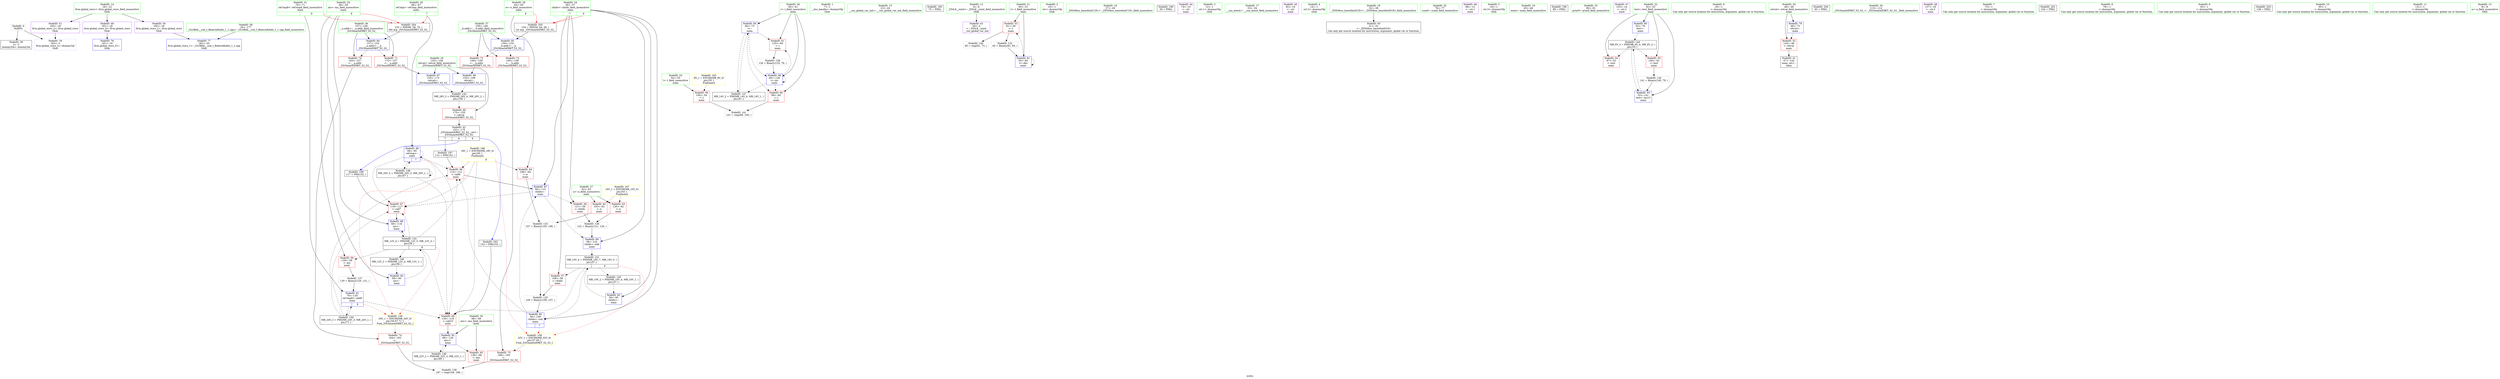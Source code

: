 digraph "SVFG" {
	label="SVFG";

	Node0x55ee76f16440 [shape=record,color=grey,label="{NodeID: 0\nNullPtr}"];
	Node0x55ee76f16440 -> Node0x55ee76f2e300[style=solid];
	Node0x55ee76f16440 -> Node0x55ee76f31420[style=solid];
	Node0x55ee76f2eb80 [shape=record,color=blue,label="{NodeID: 97\n155\<--172\nretval\<--\n_ZSt3maxIxERKT_S2_S2_\n}"];
	Node0x55ee76f2eb80 -> Node0x55ee76f3aa40[style=dashed];
	Node0x55ee76f2ccd0 [shape=record,color=green,label="{NodeID: 14\n18\<--22\nllvm.global_ctors\<--llvm.global_ctors_field_insensitive\nGlob }"];
	Node0x55ee76f2ccd0 -> Node0x55ee76f2fba0[style=solid];
	Node0x55ee76f2ccd0 -> Node0x55ee76f2fca0[style=solid];
	Node0x55ee76f2ccd0 -> Node0x55ee76f2fda0[style=solid];
	Node0x55ee76f2d950 [shape=record,color=green,label="{NodeID: 28\n64\<--65\ne\<--e_field_insensitive\nmain\n|{|<s1>8}}"];
	Node0x55ee76f2d950 -> Node0x55ee76f30860[style=solid];
	Node0x55ee76f2d950:s1 -> Node0x55ee76f4d570[style=solid,color=red];
	Node0x55ee76f2e5d0 [shape=record,color=black,label="{NodeID: 42\n152\<--175\n_ZSt3maxIxERKT_S2_S2__ret\<--\n_ZSt3maxIxERKT_S2_S2_\n|{<s0>7|<s1>8|<s2>9}}"];
	Node0x55ee76f2e5d0:s0 -> Node0x55ee76f4ca60[style=solid,color=blue];
	Node0x55ee76f2e5d0:s1 -> Node0x55ee76f4cc50[style=solid,color=blue];
	Node0x55ee76f2e5d0:s2 -> Node0x55ee76f4cfc0[style=solid,color=blue];
	Node0x55ee76f35680 [shape=record,color=grey,label="{NodeID: 139\n167 = cmp(164, 166, )\n}"];
	Node0x55ee76f301e0 [shape=record,color=red,label="{NodeID: 56\n100\<--54\n\<--l\nmain\n}"];
	Node0x55ee76f301e0 -> Node0x55ee76f2f300[style=solid];
	Node0x55ee76f30d40 [shape=record,color=red,label="{NodeID: 70\n163\<--157\n\<--__a.addr\n_ZSt3maxIxERKT_S2_S2_\n}"];
	Node0x55ee76f30d40 -> Node0x55ee76f31080[style=solid];
	Node0x55ee76f40030 [shape=record,color=yellow,style=double,label="{NodeID: 167\n16V_1 = ENCHI(MR_16V_0)\npts\{63 \}\nFun[main]}"];
	Node0x55ee76f40030 -> Node0x55ee76f306c0[style=dashed];
	Node0x55ee76f40030 -> Node0x55ee76f30790[style=dashed];
	Node0x55ee76f31930 [shape=record,color=blue,label="{NodeID: 84\n60\<--73\ni\<--\nmain\n}"];
	Node0x55ee76f31930 -> Node0x55ee76f30520[style=dashed];
	Node0x55ee76f31930 -> Node0x55ee76f305f0[style=dashed];
	Node0x55ee76f31930 -> Node0x55ee76f31e10[style=dashed];
	Node0x55ee76f31930 -> Node0x55ee76f3c340[style=dashed];
	Node0x55ee76f16590 [shape=record,color=green,label="{NodeID: 1\n7\<--1\n__dso_handle\<--dummyObj\nGlob }"];
	Node0x55ee76f2cdd0 [shape=record,color=green,label="{NodeID: 15\n23\<--24\n__cxx_global_var_init\<--__cxx_global_var_init_field_insensitive\n}"];
	Node0x55ee76d82230 [shape=record,color=black,label="{NodeID: 195\n75 = PHI()\n}"];
	Node0x55ee76f2da20 [shape=record,color=green,label="{NodeID: 29\n66\<--67\nref.tmp\<--ref.tmp_field_insensitive\nmain\n|{|<s1>7}}"];
	Node0x55ee76f2da20 -> Node0x55ee76f31ad0[style=solid];
	Node0x55ee76f2da20:s1 -> Node0x55ee76f4d260[style=solid,color=red];
	Node0x55ee76f2e6a0 [shape=record,color=purple,label="{NodeID: 43\n29\<--4\n\<--_ZStL8__ioinit\n__cxx_global_var_init\n}"];
	Node0x55ee76f35800 [shape=record,color=grey,label="{NodeID: 140\n85 = cmp(81, 73, )\n}"];
	Node0x55ee76f302b0 [shape=record,color=red,label="{NodeID: 57\n108\<--56\n\<--childs\nmain\n}"];
	Node0x55ee76f302b0 -> Node0x55ee76f35080[style=solid];
	Node0x55ee76f30e10 [shape=record,color=red,label="{NodeID: 71\n172\<--157\n\<--__a.addr\n_ZSt3maxIxERKT_S2_S2_\n}"];
	Node0x55ee76f30e10 -> Node0x55ee76f2eb80[style=solid];
	Node0x55ee76f40110 [shape=record,color=yellow,style=double,label="{NodeID: 168\n18V_1 = ENCHI(MR_18V_0)\npts\{65 \}\nFun[main]|{|<s4>8}}"];
	Node0x55ee76f40110 -> Node0x55ee76f30860[style=dashed];
	Node0x55ee76f40110 -> Node0x55ee76f30a00[style=dashed];
	Node0x55ee76f40110 -> Node0x55ee76f30ad0[style=dashed];
	Node0x55ee76f40110 -> Node0x55ee76f30ba0[style=dashed];
	Node0x55ee76f40110:s4 -> Node0x55ee76f3f820[style=dashed,color=red];
	Node0x55ee76f31a00 [shape=record,color=blue,label="{NodeID: 85\n56\<--109\nchilds\<--sub\nmain\n|{|<s2>7}}"];
	Node0x55ee76f31a00 -> Node0x55ee76f30a00[style=dashed];
	Node0x55ee76f31a00 -> Node0x55ee76f31ba0[style=dashed];
	Node0x55ee76f31a00:s2 -> Node0x55ee76f3f820[style=dashed,color=red];
	Node0x55ee76f2bd10 [shape=record,color=green,label="{NodeID: 2\n10\<--1\n.str\<--dummyObj\nGlob }"];
	Node0x55ee76f2ced0 [shape=record,color=green,label="{NodeID: 16\n27\<--28\n_ZNSt8ios_base4InitC1Ev\<--_ZNSt8ios_base4InitC1Ev_field_insensitive\n}"];
	Node0x55ee76f4c960 [shape=record,color=black,label="{NodeID: 196\n30 = PHI()\n}"];
	Node0x55ee76f2daf0 [shape=record,color=green,label="{NodeID: 30\n68\<--69\nans\<--ans_field_insensitive\nmain\n}"];
	Node0x55ee76f2daf0 -> Node0x55ee76f30930[style=solid];
	Node0x55ee76f2daf0 -> Node0x55ee76f31fb0[style=solid];
	Node0x55ee76f2e770 [shape=record,color=purple,label="{NodeID: 44\n74\<--10\n\<--.str\nmain\n}"];
	Node0x55ee76f2f300 [shape=record,color=grey,label="{NodeID: 141\n101 = cmp(99, 100, )\n}"];
	Node0x55ee76f30380 [shape=record,color=red,label="{NodeID: 58\n121\<--56\n\<--childs\nmain\n}"];
	Node0x55ee76f30380 -> Node0x55ee76f35200[style=solid];
	Node0x55ee76f30ee0 [shape=record,color=red,label="{NodeID: 72\n165\<--159\n\<--__b.addr\n_ZSt3maxIxERKT_S2_S2_\n}"];
	Node0x55ee76f30ee0 -> Node0x55ee76f31150[style=solid];
	Node0x55ee76f31ad0 [shape=record,color=blue,label="{NodeID: 86\n66\<--95\nref.tmp\<--\nmain\n|{|<s5>7}}"];
	Node0x55ee76f31ad0 -> Node0x55ee76f30a00[style=dashed];
	Node0x55ee76f31ad0 -> Node0x55ee76f30ad0[style=dashed];
	Node0x55ee76f31ad0 -> Node0x55ee76f30ba0[style=dashed];
	Node0x55ee76f31ad0 -> Node0x55ee76f31ad0[style=dashed];
	Node0x55ee76f31ad0 -> Node0x55ee76f3c840[style=dashed];
	Node0x55ee76f31ad0:s5 -> Node0x55ee76f3f900[style=dashed,color=red];
	Node0x55ee76f2bda0 [shape=record,color=green,label="{NodeID: 3\n12\<--1\n.str.1\<--dummyObj\nGlob }"];
	Node0x55ee76f2cfd0 [shape=record,color=green,label="{NodeID: 17\n33\<--34\n__cxa_atexit\<--__cxa_atexit_field_insensitive\n}"];
	Node0x55ee76f4ca60 [shape=record,color=black,label="{NodeID: 197\n112 = PHI(152, )\n}"];
	Node0x55ee76f4ca60 -> Node0x55ee76f30a00[style=solid];
	Node0x55ee76f2dbc0 [shape=record,color=green,label="{NodeID: 31\n70\<--71\nref.tmp8\<--ref.tmp8_field_insensitive\nmain\n|{|<s1>9}}"];
	Node0x55ee76f2dbc0 -> Node0x55ee76f31ee0[style=solid];
	Node0x55ee76f2dbc0:s1 -> Node0x55ee76f4d260[style=solid,color=red];
	Node0x55ee76f2e840 [shape=record,color=purple,label="{NodeID: 45\n92\<--10\n\<--.str\nmain\n}"];
	Node0x55ee76f3aa40 [shape=record,color=black,label="{NodeID: 142\nMR_26V_3 = PHI(MR_26V_4, MR_26V_2, )\npts\{156 \}\n}"];
	Node0x55ee76f3aa40 -> Node0x55ee76f30c70[style=dashed];
	Node0x55ee76f30450 [shape=record,color=red,label="{NodeID: 59\n129\<--58\n\<--mx\nmain\n}"];
	Node0x55ee76f30450 -> Node0x55ee76f35380[style=solid];
	Node0x55ee76f30fb0 [shape=record,color=red,label="{NodeID: 73\n169\<--159\n\<--__b.addr\n_ZSt3maxIxERKT_S2_S2_\n}"];
	Node0x55ee76f30fb0 -> Node0x55ee76f2eab0[style=solid];
	Node0x55ee76f31ba0 [shape=record,color=blue,label="{NodeID: 87\n56\<--115\nchilds\<--\nmain\n}"];
	Node0x55ee76f31ba0 -> Node0x55ee76f30380[style=dashed];
	Node0x55ee76f31ba0 -> Node0x55ee76f30ad0[style=dashed];
	Node0x55ee76f31ba0 -> Node0x55ee76f31d40[style=dashed];
	Node0x55ee76f2be30 [shape=record,color=green,label="{NodeID: 4\n14\<--1\n.str.2\<--dummyObj\nGlob }"];
	Node0x55ee76f2d0d0 [shape=record,color=green,label="{NodeID: 18\n32\<--38\n_ZNSt8ios_base4InitD1Ev\<--_ZNSt8ios_base4InitD1Ev_field_insensitive\n}"];
	Node0x55ee76f2d0d0 -> Node0x55ee76f2e400[style=solid];
	Node0x55ee76f4cc50 [shape=record,color=black,label="{NodeID: 198\n117 = PHI(152, )\n}"];
	Node0x55ee76f4cc50 -> Node0x55ee76f30ad0[style=solid];
	Node0x55ee76f2dc90 [shape=record,color=green,label="{NodeID: 32\n76\<--77\nscanf\<--scanf_field_insensitive\n}"];
	Node0x55ee76f2e910 [shape=record,color=purple,label="{NodeID: 46\n88\<--12\n\<--.str.1\nmain\n}"];
	Node0x55ee76f30520 [shape=record,color=red,label="{NodeID: 60\n99\<--60\n\<--i\nmain\n}"];
	Node0x55ee76f30520 -> Node0x55ee76f2f300[style=solid];
	Node0x55ee76f31080 [shape=record,color=red,label="{NodeID: 74\n164\<--163\n\<--\n_ZSt3maxIxERKT_S2_S2_\n}"];
	Node0x55ee76f31080 -> Node0x55ee76f35680[style=solid];
	Node0x55ee76f31c70 [shape=record,color=blue,label="{NodeID: 88\n58\<--118\nmx\<--\nmain\n}"];
	Node0x55ee76f31c70 -> Node0x55ee76f3dc40[style=dashed];
	Node0x55ee76f2bec0 [shape=record,color=green,label="{NodeID: 5\n16\<--1\n.str.3\<--dummyObj\nGlob }"];
	Node0x55ee76f2d1d0 [shape=record,color=green,label="{NodeID: 19\n45\<--46\nmain\<--main_field_insensitive\n}"];
	Node0x55ee76f4cd50 [shape=record,color=black,label="{NodeID: 199\n89 = PHI()\n}"];
	Node0x55ee76f2dd90 [shape=record,color=green,label="{NodeID: 33\n90\<--91\nprintf\<--printf_field_insensitive\n}"];
	Node0x55ee76f2e9e0 [shape=record,color=purple,label="{NodeID: 47\n103\<--14\n\<--.str.2\nmain\n}"];
	Node0x55ee76f3b440 [shape=record,color=black,label="{NodeID: 144\nMR_6V_3 = PHI(MR_6V_4, MR_6V_2, )\npts\{53 \}\n}"];
	Node0x55ee76f3b440 -> Node0x55ee76f30040[style=dashed];
	Node0x55ee76f3b440 -> Node0x55ee76f30110[style=dashed];
	Node0x55ee76f3b440 -> Node0x55ee76f32080[style=dashed];
	Node0x55ee76f305f0 [shape=record,color=red,label="{NodeID: 61\n125\<--60\n\<--i\nmain\n}"];
	Node0x55ee76f305f0 -> Node0x55ee76f35500[style=solid];
	Node0x55ee76f3f820 [shape=record,color=yellow,style=double,label="{NodeID: 158\n32V_1 = ENCHI(MR_32V_0)\npts\{57 65 \}\nFun[_ZSt3maxIxERKT_S2_S2_]}"];
	Node0x55ee76f3f820 -> Node0x55ee76f31150[style=dashed];
	Node0x55ee76f31150 [shape=record,color=red,label="{NodeID: 75\n166\<--165\n\<--\n_ZSt3maxIxERKT_S2_S2_\n}"];
	Node0x55ee76f31150 -> Node0x55ee76f35680[style=solid];
	Node0x55ee76f31d40 [shape=record,color=blue,label="{NodeID: 89\n56\<--122\nchilds\<--add\nmain\n}"];
	Node0x55ee76f31d40 -> Node0x55ee76f3d740[style=dashed];
	Node0x55ee76f2c7b0 [shape=record,color=green,label="{NodeID: 6\n19\<--1\n\<--dummyObj\nCan only get source location for instruction, argument, global var or function.}"];
	Node0x55ee76f2d2d0 [shape=record,color=green,label="{NodeID: 20\n48\<--49\nretval\<--retval_field_insensitive\nmain\n}"];
	Node0x55ee76f2d2d0 -> Node0x55ee76f2fea0[style=solid];
	Node0x55ee76f2d2d0 -> Node0x55ee76f31520[style=solid];
	Node0x55ee76f4ce20 [shape=record,color=black,label="{NodeID: 200\n93 = PHI()\n}"];
	Node0x55ee76f2de90 [shape=record,color=green,label="{NodeID: 34\n113\<--114\n_ZSt3maxIxERKT_S2_S2_\<--_ZSt3maxIxERKT_S2_S2__field_insensitive\n}"];
	Node0x55ee76f2fad0 [shape=record,color=purple,label="{NodeID: 48\n137\<--16\n\<--.str.3\nmain\n}"];
	Node0x55ee76f3b940 [shape=record,color=black,label="{NodeID: 145\nMR_10V_2 = PHI(MR_10V_4, MR_10V_1, )\npts\{57 \}\n}"];
	Node0x55ee76f3b940 -> Node0x55ee76f31790[style=dashed];
	Node0x55ee76f306c0 [shape=record,color=red,label="{NodeID: 62\n105\<--62\n\<--n\nmain\n}"];
	Node0x55ee76f306c0 -> Node0x55ee76f34d80[style=solid];
	Node0x55ee76f3f900 [shape=record,color=yellow,style=double,label="{NodeID: 159\n34V_1 = ENCHI(MR_34V_0)\npts\{59 67 71 \}\nFun[_ZSt3maxIxERKT_S2_S2_]}"];
	Node0x55ee76f3f900 -> Node0x55ee76f31080[style=dashed];
	Node0x55ee76f31220 [shape=record,color=blue,label="{NodeID: 76\n181\<--19\nllvm.global_ctors_0\<--\nGlob }"];
	Node0x55ee76f31e10 [shape=record,color=blue,label="{NodeID: 90\n60\<--126\ni\<--inc\nmain\n}"];
	Node0x55ee76f31e10 -> Node0x55ee76f30520[style=dashed];
	Node0x55ee76f31e10 -> Node0x55ee76f305f0[style=dashed];
	Node0x55ee76f31e10 -> Node0x55ee76f31e10[style=dashed];
	Node0x55ee76f31e10 -> Node0x55ee76f3c340[style=dashed];
	Node0x55ee76f2c840 [shape=record,color=green,label="{NodeID: 7\n73\<--1\n\<--dummyObj\nCan only get source location for instruction, argument, global var or function.}"];
	Node0x55ee76f2d3a0 [shape=record,color=green,label="{NodeID: 21\n50\<--51\nt\<--t_field_insensitive\nmain\n}"];
	Node0x55ee76f2d3a0 -> Node0x55ee76f2ff70[style=solid];
	Node0x55ee76f2d3a0 -> Node0x55ee76f316c0[style=solid];
	Node0x55ee76f4cef0 [shape=record,color=black,label="{NodeID: 201\n104 = PHI()\n}"];
	Node0x55ee76f2df90 [shape=record,color=green,label="{NodeID: 35\n155\<--156\nretval\<--retval_field_insensitive\n_ZSt3maxIxERKT_S2_S2_\n}"];
	Node0x55ee76f2df90 -> Node0x55ee76f30c70[style=solid];
	Node0x55ee76f2df90 -> Node0x55ee76f2eab0[style=solid];
	Node0x55ee76f2df90 -> Node0x55ee76f2eb80[style=solid];
	Node0x55ee76f34c00 [shape=record,color=grey,label="{NodeID: 132\n82 = Binary(81, 83, )\n}"];
	Node0x55ee76f34c00 -> Node0x55ee76f316c0[style=solid];
	Node0x55ee76f2fba0 [shape=record,color=purple,label="{NodeID: 49\n181\<--18\nllvm.global_ctors_0\<--llvm.global_ctors\nGlob }"];
	Node0x55ee76f2fba0 -> Node0x55ee76f31220[style=solid];
	Node0x55ee76f3be40 [shape=record,color=black,label="{NodeID: 146\nMR_12V_2 = PHI(MR_12V_4, MR_12V_1, )\npts\{59 \}\n}"];
	Node0x55ee76f3be40 -> Node0x55ee76f31860[style=dashed];
	Node0x55ee76f30790 [shape=record,color=red,label="{NodeID: 63\n120\<--62\n\<--n\nmain\n}"];
	Node0x55ee76f30790 -> Node0x55ee76f35200[style=solid];
	Node0x55ee76f31320 [shape=record,color=blue,label="{NodeID: 77\n182\<--20\nllvm.global_ctors_1\<--_GLOBAL__sub_I_BeatrixKiddo_1_1.cpp\nGlob }"];
	Node0x55ee76f31ee0 [shape=record,color=blue,label="{NodeID: 91\n70\<--130\nref.tmp8\<--add9\nmain\n|{|<s2>9}}"];
	Node0x55ee76f31ee0 -> Node0x55ee76f30ba0[style=dashed];
	Node0x55ee76f31ee0 -> Node0x55ee76f3d240[style=dashed];
	Node0x55ee76f31ee0:s2 -> Node0x55ee76f3f900[style=dashed,color=red];
	Node0x55ee76f2c8d0 [shape=record,color=green,label="{NodeID: 8\n79\<--1\n\<--dummyObj\nCan only get source location for instruction, argument, global var or function.}"];
	Node0x55ee76f2d470 [shape=record,color=green,label="{NodeID: 22\n52\<--53\ntest\<--test_field_insensitive\nmain\n}"];
	Node0x55ee76f2d470 -> Node0x55ee76f30040[style=solid];
	Node0x55ee76f2d470 -> Node0x55ee76f30110[style=solid];
	Node0x55ee76f2d470 -> Node0x55ee76f315f0[style=solid];
	Node0x55ee76f2d470 -> Node0x55ee76f32080[style=solid];
	Node0x55ee76f4cfc0 [shape=record,color=black,label="{NodeID: 202\n133 = PHI(152, )\n}"];
	Node0x55ee76f4cfc0 -> Node0x55ee76f30ba0[style=solid];
	Node0x55ee76f2e060 [shape=record,color=green,label="{NodeID: 36\n157\<--158\n__a.addr\<--__a.addr_field_insensitive\n_ZSt3maxIxERKT_S2_S2_\n}"];
	Node0x55ee76f2e060 -> Node0x55ee76f30d40[style=solid];
	Node0x55ee76f2e060 -> Node0x55ee76f30e10[style=solid];
	Node0x55ee76f2e060 -> Node0x55ee76f32150[style=solid];
	Node0x55ee76f34d80 [shape=record,color=grey,label="{NodeID: 133\n107 = Binary(105, 106, )\n}"];
	Node0x55ee76f34d80 -> Node0x55ee76f35080[style=solid];
	Node0x55ee76f2fca0 [shape=record,color=purple,label="{NodeID: 50\n182\<--18\nllvm.global_ctors_1\<--llvm.global_ctors\nGlob }"];
	Node0x55ee76f2fca0 -> Node0x55ee76f31320[style=solid];
	Node0x55ee76f3c340 [shape=record,color=black,label="{NodeID: 147\nMR_14V_2 = PHI(MR_14V_4, MR_14V_1, )\npts\{61 \}\n}"];
	Node0x55ee76f3c340 -> Node0x55ee76f31930[style=dashed];
	Node0x55ee76f30860 [shape=record,color=red,label="{NodeID: 64\n106\<--64\n\<--e\nmain\n}"];
	Node0x55ee76f30860 -> Node0x55ee76f34d80[style=solid];
	Node0x55ee76f31420 [shape=record,color=blue, style = dotted,label="{NodeID: 78\n183\<--3\nllvm.global_ctors_2\<--dummyVal\nGlob }"];
	Node0x55ee76f31fb0 [shape=record,color=blue,label="{NodeID: 92\n68\<--134\nans\<--\nmain\n}"];
	Node0x55ee76f31fb0 -> Node0x55ee76f30930[style=dashed];
	Node0x55ee76f31fb0 -> Node0x55ee76f3cd40[style=dashed];
	Node0x55ee76f2c960 [shape=record,color=green,label="{NodeID: 9\n83\<--1\n\<--dummyObj\nCan only get source location for instruction, argument, global var or function.}"];
	Node0x55ee76f2d540 [shape=record,color=green,label="{NodeID: 23\n54\<--55\nl\<--l_field_insensitive\nmain\n}"];
	Node0x55ee76f2d540 -> Node0x55ee76f301e0[style=solid];
	Node0x55ee76f4d190 [shape=record,color=black,label="{NodeID: 203\n138 = PHI()\n}"];
	Node0x55ee76f2e130 [shape=record,color=green,label="{NodeID: 37\n159\<--160\n__b.addr\<--__b.addr_field_insensitive\n_ZSt3maxIxERKT_S2_S2_\n}"];
	Node0x55ee76f2e130 -> Node0x55ee76f30ee0[style=solid];
	Node0x55ee76f2e130 -> Node0x55ee76f30fb0[style=solid];
	Node0x55ee76f2e130 -> Node0x55ee76f32220[style=solid];
	Node0x55ee76f34f00 [shape=record,color=grey,label="{NodeID: 134\n141 = Binary(140, 79, )\n}"];
	Node0x55ee76f34f00 -> Node0x55ee76f32080[style=solid];
	Node0x55ee76f2fda0 [shape=record,color=purple,label="{NodeID: 51\n183\<--18\nllvm.global_ctors_2\<--llvm.global_ctors\nGlob }"];
	Node0x55ee76f2fda0 -> Node0x55ee76f31420[style=solid];
	Node0x55ee76f3c840 [shape=record,color=black,label="{NodeID: 148\nMR_20V_2 = PHI(MR_20V_3, MR_20V_1, )\npts\{67 \}\n}"];
	Node0x55ee76f3c840 -> Node0x55ee76f30ba0[style=dashed];
	Node0x55ee76f3c840 -> Node0x55ee76f31ad0[style=dashed];
	Node0x55ee76f3c840 -> Node0x55ee76f3c840[style=dashed];
	Node0x55ee76f30930 [shape=record,color=red,label="{NodeID: 65\n136\<--68\n\<--ans\nmain\n}"];
	Node0x55ee76f31520 [shape=record,color=blue,label="{NodeID: 79\n48\<--73\nretval\<--\nmain\n}"];
	Node0x55ee76f31520 -> Node0x55ee76f2fea0[style=dashed];
	Node0x55ee76f32080 [shape=record,color=blue,label="{NodeID: 93\n52\<--141\ntest\<--inc13\nmain\n}"];
	Node0x55ee76f32080 -> Node0x55ee76f3b440[style=dashed];
	Node0x55ee76f2c9f0 [shape=record,color=green,label="{NodeID: 10\n95\<--1\n\<--dummyObj\nCan only get source location for instruction, argument, global var or function.}"];
	Node0x55ee76f2d610 [shape=record,color=green,label="{NodeID: 24\n56\<--57\nchilds\<--childs_field_insensitive\nmain\n|{|<s6>7|<s7>9}}"];
	Node0x55ee76f2d610 -> Node0x55ee76f302b0[style=solid];
	Node0x55ee76f2d610 -> Node0x55ee76f30380[style=solid];
	Node0x55ee76f2d610 -> Node0x55ee76f31790[style=solid];
	Node0x55ee76f2d610 -> Node0x55ee76f31a00[style=solid];
	Node0x55ee76f2d610 -> Node0x55ee76f31ba0[style=solid];
	Node0x55ee76f2d610 -> Node0x55ee76f31d40[style=solid];
	Node0x55ee76f2d610:s6 -> Node0x55ee76f4d570[style=solid,color=red];
	Node0x55ee76f2d610:s7 -> Node0x55ee76f4d570[style=solid,color=red];
	Node0x55ee76f4d260 [shape=record,color=black,label="{NodeID: 204\n153 = PHI(66, 58, 70, )\n0th arg _ZSt3maxIxERKT_S2_S2_ }"];
	Node0x55ee76f4d260 -> Node0x55ee76f32150[style=solid];
	Node0x55ee76f2e200 [shape=record,color=green,label="{NodeID: 38\n20\<--177\n_GLOBAL__sub_I_BeatrixKiddo_1_1.cpp\<--_GLOBAL__sub_I_BeatrixKiddo_1_1.cpp_field_insensitive\n}"];
	Node0x55ee76f2e200 -> Node0x55ee76f31320[style=solid];
	Node0x55ee76f35080 [shape=record,color=grey,label="{NodeID: 135\n109 = Binary(108, 107, )\n}"];
	Node0x55ee76f35080 -> Node0x55ee76f31a00[style=solid];
	Node0x55ee76f2fea0 [shape=record,color=red,label="{NodeID: 52\n144\<--48\n\<--retval\nmain\n}"];
	Node0x55ee76f2fea0 -> Node0x55ee76f2e500[style=solid];
	Node0x55ee76f3cd40 [shape=record,color=black,label="{NodeID: 149\nMR_22V_2 = PHI(MR_22V_3, MR_22V_1, )\npts\{69 \}\n}"];
	Node0x55ee76f3cd40 -> Node0x55ee76f31fb0[style=dashed];
	Node0x55ee76f30a00 [shape=record,color=red,label="{NodeID: 66\n115\<--112\n\<--call6\nmain\n}"];
	Node0x55ee76f30a00 -> Node0x55ee76f31ba0[style=solid];
	Node0x55ee76f3fcb0 [shape=record,color=yellow,style=double,label="{NodeID: 163\n8V_1 = ENCHI(MR_8V_0)\npts\{55 \}\nFun[main]}"];
	Node0x55ee76f3fcb0 -> Node0x55ee76f301e0[style=dashed];
	Node0x55ee76f315f0 [shape=record,color=blue,label="{NodeID: 80\n52\<--79\ntest\<--\nmain\n}"];
	Node0x55ee76f315f0 -> Node0x55ee76f3b440[style=dashed];
	Node0x55ee76f32150 [shape=record,color=blue,label="{NodeID: 94\n157\<--153\n__a.addr\<--__a\n_ZSt3maxIxERKT_S2_S2_\n}"];
	Node0x55ee76f32150 -> Node0x55ee76f30d40[style=dashed];
	Node0x55ee76f32150 -> Node0x55ee76f30e10[style=dashed];
	Node0x55ee76f2ca80 [shape=record,color=green,label="{NodeID: 11\n131\<--1\n\<--dummyObj\nCan only get source location for instruction, argument, global var or function.}"];
	Node0x55ee76f2d6e0 [shape=record,color=green,label="{NodeID: 25\n58\<--59\nmx\<--mx_field_insensitive\nmain\n|{|<s3>8}}"];
	Node0x55ee76f2d6e0 -> Node0x55ee76f30450[style=solid];
	Node0x55ee76f2d6e0 -> Node0x55ee76f31860[style=solid];
	Node0x55ee76f2d6e0 -> Node0x55ee76f31c70[style=solid];
	Node0x55ee76f2d6e0:s3 -> Node0x55ee76f4d260[style=solid,color=red];
	Node0x55ee76f4d570 [shape=record,color=black,label="{NodeID: 205\n154 = PHI(56, 64, 56, )\n1st arg _ZSt3maxIxERKT_S2_S2_ }"];
	Node0x55ee76f4d570 -> Node0x55ee76f32220[style=solid];
	Node0x55ee76f2e300 [shape=record,color=black,label="{NodeID: 39\n2\<--3\ndummyVal\<--dummyVal\n}"];
	Node0x55ee76f35200 [shape=record,color=grey,label="{NodeID: 136\n122 = Binary(121, 120, )\n}"];
	Node0x55ee76f35200 -> Node0x55ee76f31d40[style=solid];
	Node0x55ee76f2ff70 [shape=record,color=red,label="{NodeID: 53\n81\<--50\n\<--t\nmain\n}"];
	Node0x55ee76f2ff70 -> Node0x55ee76f34c00[style=solid];
	Node0x55ee76f2ff70 -> Node0x55ee76f35800[style=solid];
	Node0x55ee76f3d240 [shape=record,color=black,label="{NodeID: 150\nMR_24V_2 = PHI(MR_24V_3, MR_24V_1, )\npts\{71 \}\n}"];
	Node0x55ee76f3d240 -> Node0x55ee76f30a00[style=dashed];
	Node0x55ee76f3d240 -> Node0x55ee76f30ad0[style=dashed];
	Node0x55ee76f3d240 -> Node0x55ee76f31ee0[style=dashed];
	Node0x55ee76f30ad0 [shape=record,color=red,label="{NodeID: 67\n118\<--117\n\<--call7\nmain\n}"];
	Node0x55ee76f30ad0 -> Node0x55ee76f31c70[style=solid];
	Node0x55ee76f316c0 [shape=record,color=blue,label="{NodeID: 81\n50\<--82\nt\<--dec\nmain\n}"];
	Node0x55ee76f316c0 -> Node0x55ee76f2ff70[style=dashed];
	Node0x55ee76f316c0 -> Node0x55ee76f316c0[style=dashed];
	Node0x55ee76f32220 [shape=record,color=blue,label="{NodeID: 95\n159\<--154\n__b.addr\<--__b\n_ZSt3maxIxERKT_S2_S2_\n}"];
	Node0x55ee76f32220 -> Node0x55ee76f30ee0[style=dashed];
	Node0x55ee76f32220 -> Node0x55ee76f30fb0[style=dashed];
	Node0x55ee76f2cb10 [shape=record,color=green,label="{NodeID: 12\n4\<--6\n_ZStL8__ioinit\<--_ZStL8__ioinit_field_insensitive\nGlob }"];
	Node0x55ee76f2cb10 -> Node0x55ee76f2e6a0[style=solid];
	Node0x55ee76f2d7b0 [shape=record,color=green,label="{NodeID: 26\n60\<--61\ni\<--i_field_insensitive\nmain\n}"];
	Node0x55ee76f2d7b0 -> Node0x55ee76f30520[style=solid];
	Node0x55ee76f2d7b0 -> Node0x55ee76f305f0[style=solid];
	Node0x55ee76f2d7b0 -> Node0x55ee76f31930[style=solid];
	Node0x55ee76f2d7b0 -> Node0x55ee76f31e10[style=solid];
	Node0x55ee76f2e400 [shape=record,color=black,label="{NodeID: 40\n31\<--32\n\<--_ZNSt8ios_base4InitD1Ev\nCan only get source location for instruction, argument, global var or function.}"];
	Node0x55ee76f35380 [shape=record,color=grey,label="{NodeID: 137\n130 = Binary(129, 131, )\n}"];
	Node0x55ee76f35380 -> Node0x55ee76f31ee0[style=solid];
	Node0x55ee76f30040 [shape=record,color=red,label="{NodeID: 54\n87\<--52\n\<--test\nmain\n}"];
	Node0x55ee76f3d740 [shape=record,color=black,label="{NodeID: 151\nMR_10V_4 = PHI(MR_10V_7, MR_10V_3, )\npts\{57 \}\n|{|<s4>9}}"];
	Node0x55ee76f3d740 -> Node0x55ee76f302b0[style=dashed];
	Node0x55ee76f3d740 -> Node0x55ee76f30ba0[style=dashed];
	Node0x55ee76f3d740 -> Node0x55ee76f31a00[style=dashed];
	Node0x55ee76f3d740 -> Node0x55ee76f3b940[style=dashed];
	Node0x55ee76f3d740:s4 -> Node0x55ee76f3f820[style=dashed,color=red];
	Node0x55ee76f30ba0 [shape=record,color=red,label="{NodeID: 68\n134\<--133\n\<--call10\nmain\n}"];
	Node0x55ee76f30ba0 -> Node0x55ee76f31fb0[style=solid];
	Node0x55ee76f31790 [shape=record,color=blue,label="{NodeID: 82\n56\<--95\nchilds\<--\nmain\n}"];
	Node0x55ee76f31790 -> Node0x55ee76f3d740[style=dashed];
	Node0x55ee76f2eab0 [shape=record,color=blue,label="{NodeID: 96\n155\<--169\nretval\<--\n_ZSt3maxIxERKT_S2_S2_\n}"];
	Node0x55ee76f2eab0 -> Node0x55ee76f3aa40[style=dashed];
	Node0x55ee76f2cbd0 [shape=record,color=green,label="{NodeID: 13\n8\<--9\na\<--a_field_insensitive\nGlob }"];
	Node0x55ee76f2d880 [shape=record,color=green,label="{NodeID: 27\n62\<--63\nn\<--n_field_insensitive\nmain\n}"];
	Node0x55ee76f2d880 -> Node0x55ee76f306c0[style=solid];
	Node0x55ee76f2d880 -> Node0x55ee76f30790[style=solid];
	Node0x55ee76f2e500 [shape=record,color=black,label="{NodeID: 41\n47\<--144\nmain_ret\<--\nmain\n}"];
	Node0x55ee76f35500 [shape=record,color=grey,label="{NodeID: 138\n126 = Binary(125, 79, )\n}"];
	Node0x55ee76f35500 -> Node0x55ee76f31e10[style=solid];
	Node0x55ee76f30110 [shape=record,color=red,label="{NodeID: 55\n140\<--52\n\<--test\nmain\n}"];
	Node0x55ee76f30110 -> Node0x55ee76f34f00[style=solid];
	Node0x55ee76f3dc40 [shape=record,color=black,label="{NodeID: 152\nMR_12V_4 = PHI(MR_12V_5, MR_12V_3, )\npts\{59 \}\n|{|<s6>8}}"];
	Node0x55ee76f3dc40 -> Node0x55ee76f30450[style=dashed];
	Node0x55ee76f3dc40 -> Node0x55ee76f30a00[style=dashed];
	Node0x55ee76f3dc40 -> Node0x55ee76f30ad0[style=dashed];
	Node0x55ee76f3dc40 -> Node0x55ee76f30ba0[style=dashed];
	Node0x55ee76f3dc40 -> Node0x55ee76f31c70[style=dashed];
	Node0x55ee76f3dc40 -> Node0x55ee76f3be40[style=dashed];
	Node0x55ee76f3dc40:s6 -> Node0x55ee76f3f900[style=dashed,color=red];
	Node0x55ee76f30c70 [shape=record,color=red,label="{NodeID: 69\n175\<--155\n\<--retval\n_ZSt3maxIxERKT_S2_S2_\n}"];
	Node0x55ee76f30c70 -> Node0x55ee76f2e5d0[style=solid];
	Node0x55ee76f31860 [shape=record,color=blue,label="{NodeID: 83\n58\<--95\nmx\<--\nmain\n}"];
	Node0x55ee76f31860 -> Node0x55ee76f3dc40[style=dashed];
}
